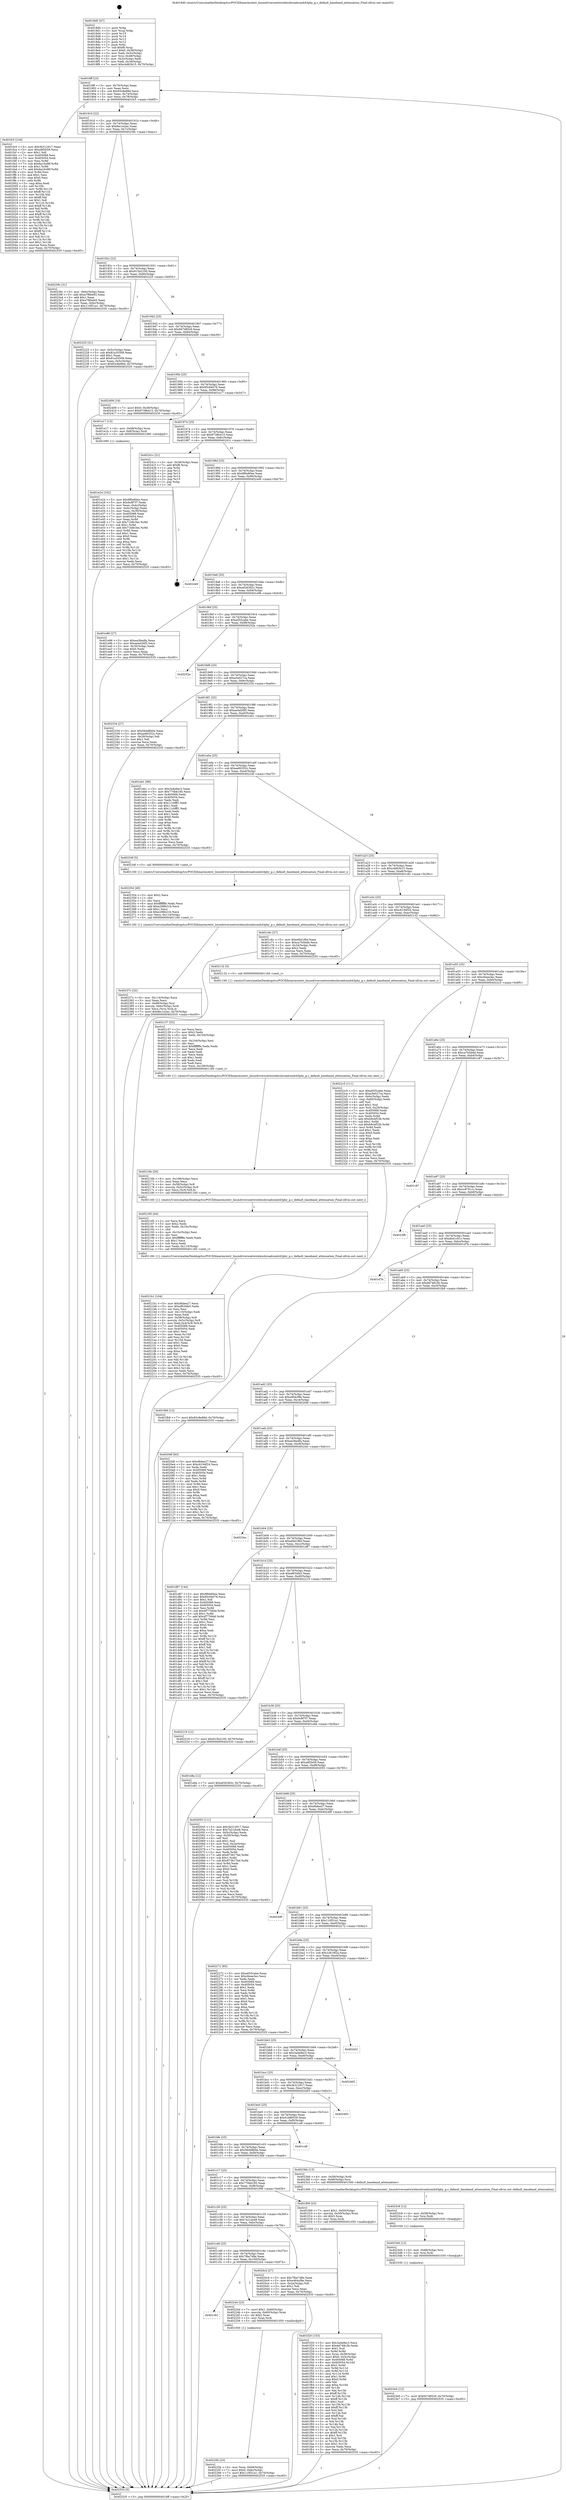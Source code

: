 digraph "0x4018d0" {
  label = "0x4018d0 (/mnt/c/Users/mathe/Desktop/tcc/POCII/binaries/extr_linuxdriversnetwirelessbroadcomb43phy_g.c_default_baseband_attenuation_Final-ollvm.out::main(0))"
  labelloc = "t"
  node[shape=record]

  Entry [label="",width=0.3,height=0.3,shape=circle,fillcolor=black,style=filled]
  "0x4018ff" [label="{
     0x4018ff [23]\l
     | [instrs]\l
     &nbsp;&nbsp;0x4018ff \<+3\>: mov -0x70(%rbp),%eax\l
     &nbsp;&nbsp;0x401902 \<+2\>: mov %eax,%ecx\l
     &nbsp;&nbsp;0x401904 \<+6\>: sub $0x83c8e88d,%ecx\l
     &nbsp;&nbsp;0x40190a \<+3\>: mov %eax,-0x74(%rbp)\l
     &nbsp;&nbsp;0x40190d \<+3\>: mov %ecx,-0x78(%rbp)\l
     &nbsp;&nbsp;0x401910 \<+6\>: je 0000000000401fc5 \<main+0x6f5\>\l
  }"]
  "0x401fc5" [label="{
     0x401fc5 [144]\l
     | [instrs]\l
     &nbsp;&nbsp;0x401fc5 \<+5\>: mov $0x3b312917,%eax\l
     &nbsp;&nbsp;0x401fca \<+5\>: mov $0xa9f2b59,%ecx\l
     &nbsp;&nbsp;0x401fcf \<+2\>: mov $0x1,%dl\l
     &nbsp;&nbsp;0x401fd1 \<+7\>: mov 0x405068,%esi\l
     &nbsp;&nbsp;0x401fd8 \<+7\>: mov 0x405054,%edi\l
     &nbsp;&nbsp;0x401fdf \<+3\>: mov %esi,%r8d\l
     &nbsp;&nbsp;0x401fe2 \<+7\>: sub $0x6a1fcd9f,%r8d\l
     &nbsp;&nbsp;0x401fe9 \<+4\>: sub $0x1,%r8d\l
     &nbsp;&nbsp;0x401fed \<+7\>: add $0x6a1fcd9f,%r8d\l
     &nbsp;&nbsp;0x401ff4 \<+4\>: imul %r8d,%esi\l
     &nbsp;&nbsp;0x401ff8 \<+3\>: and $0x1,%esi\l
     &nbsp;&nbsp;0x401ffb \<+3\>: cmp $0x0,%esi\l
     &nbsp;&nbsp;0x401ffe \<+4\>: sete %r9b\l
     &nbsp;&nbsp;0x402002 \<+3\>: cmp $0xa,%edi\l
     &nbsp;&nbsp;0x402005 \<+4\>: setl %r10b\l
     &nbsp;&nbsp;0x402009 \<+3\>: mov %r9b,%r11b\l
     &nbsp;&nbsp;0x40200c \<+4\>: xor $0xff,%r11b\l
     &nbsp;&nbsp;0x402010 \<+3\>: mov %r10b,%bl\l
     &nbsp;&nbsp;0x402013 \<+3\>: xor $0xff,%bl\l
     &nbsp;&nbsp;0x402016 \<+3\>: xor $0x1,%dl\l
     &nbsp;&nbsp;0x402019 \<+3\>: mov %r11b,%r14b\l
     &nbsp;&nbsp;0x40201c \<+4\>: and $0xff,%r14b\l
     &nbsp;&nbsp;0x402020 \<+3\>: and %dl,%r9b\l
     &nbsp;&nbsp;0x402023 \<+3\>: mov %bl,%r15b\l
     &nbsp;&nbsp;0x402026 \<+4\>: and $0xff,%r15b\l
     &nbsp;&nbsp;0x40202a \<+3\>: and %dl,%r10b\l
     &nbsp;&nbsp;0x40202d \<+3\>: or %r9b,%r14b\l
     &nbsp;&nbsp;0x402030 \<+3\>: or %r10b,%r15b\l
     &nbsp;&nbsp;0x402033 \<+3\>: xor %r15b,%r14b\l
     &nbsp;&nbsp;0x402036 \<+3\>: or %bl,%r11b\l
     &nbsp;&nbsp;0x402039 \<+4\>: xor $0xff,%r11b\l
     &nbsp;&nbsp;0x40203d \<+3\>: or $0x1,%dl\l
     &nbsp;&nbsp;0x402040 \<+3\>: and %dl,%r11b\l
     &nbsp;&nbsp;0x402043 \<+3\>: or %r11b,%r14b\l
     &nbsp;&nbsp;0x402046 \<+4\>: test $0x1,%r14b\l
     &nbsp;&nbsp;0x40204a \<+3\>: cmovne %ecx,%eax\l
     &nbsp;&nbsp;0x40204d \<+3\>: mov %eax,-0x70(%rbp)\l
     &nbsp;&nbsp;0x402050 \<+5\>: jmp 0000000000402535 \<main+0xc65\>\l
  }"]
  "0x401916" [label="{
     0x401916 [22]\l
     | [instrs]\l
     &nbsp;&nbsp;0x401916 \<+5\>: jmp 000000000040191b \<main+0x4b\>\l
     &nbsp;&nbsp;0x40191b \<+3\>: mov -0x74(%rbp),%eax\l
     &nbsp;&nbsp;0x40191e \<+5\>: sub $0x8ec1e2ac,%eax\l
     &nbsp;&nbsp;0x401923 \<+3\>: mov %eax,-0x7c(%rbp)\l
     &nbsp;&nbsp;0x401926 \<+6\>: je 000000000040239c \<main+0xacc\>\l
  }"]
  Exit [label="",width=0.3,height=0.3,shape=circle,fillcolor=black,style=filled,peripheries=2]
  "0x40239c" [label="{
     0x40239c [31]\l
     | [instrs]\l
     &nbsp;&nbsp;0x40239c \<+3\>: mov -0x6c(%rbp),%eax\l
     &nbsp;&nbsp;0x40239f \<+5\>: add $0xa7f6bd45,%eax\l
     &nbsp;&nbsp;0x4023a4 \<+3\>: add $0x1,%eax\l
     &nbsp;&nbsp;0x4023a7 \<+5\>: sub $0xa7f6bd45,%eax\l
     &nbsp;&nbsp;0x4023ac \<+3\>: mov %eax,-0x6c(%rbp)\l
     &nbsp;&nbsp;0x4023af \<+7\>: movl $0x110f31a1,-0x70(%rbp)\l
     &nbsp;&nbsp;0x4023b6 \<+5\>: jmp 0000000000402535 \<main+0xc65\>\l
  }"]
  "0x40192c" [label="{
     0x40192c [22]\l
     | [instrs]\l
     &nbsp;&nbsp;0x40192c \<+5\>: jmp 0000000000401931 \<main+0x61\>\l
     &nbsp;&nbsp;0x401931 \<+3\>: mov -0x74(%rbp),%eax\l
     &nbsp;&nbsp;0x401934 \<+5\>: sub $0x915b2100,%eax\l
     &nbsp;&nbsp;0x401939 \<+3\>: mov %eax,-0x80(%rbp)\l
     &nbsp;&nbsp;0x40193c \<+6\>: je 0000000000402225 \<main+0x955\>\l
  }"]
  "0x4023e0" [label="{
     0x4023e0 [12]\l
     | [instrs]\l
     &nbsp;&nbsp;0x4023e0 \<+7\>: movl $0x947d85c9,-0x70(%rbp)\l
     &nbsp;&nbsp;0x4023e7 \<+5\>: jmp 0000000000402535 \<main+0xc65\>\l
  }"]
  "0x402225" [label="{
     0x402225 [31]\l
     | [instrs]\l
     &nbsp;&nbsp;0x402225 \<+3\>: mov -0x5c(%rbp),%eax\l
     &nbsp;&nbsp;0x402228 \<+5\>: sub $0x81a35509,%eax\l
     &nbsp;&nbsp;0x40222d \<+3\>: add $0x1,%eax\l
     &nbsp;&nbsp;0x402230 \<+5\>: add $0x81a35509,%eax\l
     &nbsp;&nbsp;0x402235 \<+3\>: mov %eax,-0x5c(%rbp)\l
     &nbsp;&nbsp;0x402238 \<+7\>: movl $0x83c8e88d,-0x70(%rbp)\l
     &nbsp;&nbsp;0x40223f \<+5\>: jmp 0000000000402535 \<main+0xc65\>\l
  }"]
  "0x401942" [label="{
     0x401942 [25]\l
     | [instrs]\l
     &nbsp;&nbsp;0x401942 \<+5\>: jmp 0000000000401947 \<main+0x77\>\l
     &nbsp;&nbsp;0x401947 \<+3\>: mov -0x74(%rbp),%eax\l
     &nbsp;&nbsp;0x40194a \<+5\>: sub $0x947d85c9,%eax\l
     &nbsp;&nbsp;0x40194f \<+6\>: mov %eax,-0x84(%rbp)\l
     &nbsp;&nbsp;0x401955 \<+6\>: je 0000000000402409 \<main+0xb39\>\l
  }"]
  "0x4023d4" [label="{
     0x4023d4 [12]\l
     | [instrs]\l
     &nbsp;&nbsp;0x4023d4 \<+4\>: mov -0x68(%rbp),%rsi\l
     &nbsp;&nbsp;0x4023d8 \<+3\>: mov %rsi,%rdi\l
     &nbsp;&nbsp;0x4023db \<+5\>: call 0000000000401030 \<free@plt\>\l
     | [calls]\l
     &nbsp;&nbsp;0x401030 \{1\} (unknown)\l
  }"]
  "0x402409" [label="{
     0x402409 [19]\l
     | [instrs]\l
     &nbsp;&nbsp;0x402409 \<+7\>: movl $0x0,-0x38(%rbp)\l
     &nbsp;&nbsp;0x402410 \<+7\>: movl $0x9738b415,-0x70(%rbp)\l
     &nbsp;&nbsp;0x402417 \<+5\>: jmp 0000000000402535 \<main+0xc65\>\l
  }"]
  "0x40195b" [label="{
     0x40195b [25]\l
     | [instrs]\l
     &nbsp;&nbsp;0x40195b \<+5\>: jmp 0000000000401960 \<main+0x90\>\l
     &nbsp;&nbsp;0x401960 \<+3\>: mov -0x74(%rbp),%eax\l
     &nbsp;&nbsp;0x401963 \<+5\>: sub $0x95c94076,%eax\l
     &nbsp;&nbsp;0x401968 \<+6\>: mov %eax,-0x88(%rbp)\l
     &nbsp;&nbsp;0x40196e \<+6\>: je 0000000000401e17 \<main+0x547\>\l
  }"]
  "0x4023c8" [label="{
     0x4023c8 [12]\l
     | [instrs]\l
     &nbsp;&nbsp;0x4023c8 \<+4\>: mov -0x58(%rbp),%rsi\l
     &nbsp;&nbsp;0x4023cc \<+3\>: mov %rsi,%rdi\l
     &nbsp;&nbsp;0x4023cf \<+5\>: call 0000000000401030 \<free@plt\>\l
     | [calls]\l
     &nbsp;&nbsp;0x401030 \{1\} (unknown)\l
  }"]
  "0x401e17" [label="{
     0x401e17 [13]\l
     | [instrs]\l
     &nbsp;&nbsp;0x401e17 \<+4\>: mov -0x48(%rbp),%rax\l
     &nbsp;&nbsp;0x401e1b \<+4\>: mov 0x8(%rax),%rdi\l
     &nbsp;&nbsp;0x401e1f \<+5\>: call 0000000000401060 \<atoi@plt\>\l
     | [calls]\l
     &nbsp;&nbsp;0x401060 \{1\} (unknown)\l
  }"]
  "0x401974" [label="{
     0x401974 [25]\l
     | [instrs]\l
     &nbsp;&nbsp;0x401974 \<+5\>: jmp 0000000000401979 \<main+0xa9\>\l
     &nbsp;&nbsp;0x401979 \<+3\>: mov -0x74(%rbp),%eax\l
     &nbsp;&nbsp;0x40197c \<+5\>: sub $0x9738b415,%eax\l
     &nbsp;&nbsp;0x401981 \<+6\>: mov %eax,-0x8c(%rbp)\l
     &nbsp;&nbsp;0x401987 \<+6\>: je 000000000040241c \<main+0xb4c\>\l
  }"]
  "0x40237c" [label="{
     0x40237c [32]\l
     | [instrs]\l
     &nbsp;&nbsp;0x40237c \<+6\>: mov -0x114(%rbp),%ecx\l
     &nbsp;&nbsp;0x402382 \<+3\>: imul %eax,%ecx\l
     &nbsp;&nbsp;0x402385 \<+4\>: mov -0x68(%rbp),%rsi\l
     &nbsp;&nbsp;0x402389 \<+4\>: movslq -0x6c(%rbp),%rdi\l
     &nbsp;&nbsp;0x40238d \<+3\>: mov %ecx,(%rsi,%rdi,4)\l
     &nbsp;&nbsp;0x402390 \<+7\>: movl $0x8ec1e2ac,-0x70(%rbp)\l
     &nbsp;&nbsp;0x402397 \<+5\>: jmp 0000000000402535 \<main+0xc65\>\l
  }"]
  "0x40241c" [label="{
     0x40241c [21]\l
     | [instrs]\l
     &nbsp;&nbsp;0x40241c \<+3\>: mov -0x38(%rbp),%eax\l
     &nbsp;&nbsp;0x40241f \<+7\>: add $0xf8,%rsp\l
     &nbsp;&nbsp;0x402426 \<+1\>: pop %rbx\l
     &nbsp;&nbsp;0x402427 \<+2\>: pop %r12\l
     &nbsp;&nbsp;0x402429 \<+2\>: pop %r13\l
     &nbsp;&nbsp;0x40242b \<+2\>: pop %r14\l
     &nbsp;&nbsp;0x40242d \<+2\>: pop %r15\l
     &nbsp;&nbsp;0x40242f \<+1\>: pop %rbp\l
     &nbsp;&nbsp;0x402430 \<+1\>: ret\l
  }"]
  "0x40198d" [label="{
     0x40198d [25]\l
     | [instrs]\l
     &nbsp;&nbsp;0x40198d \<+5\>: jmp 0000000000401992 \<main+0xc2\>\l
     &nbsp;&nbsp;0x401992 \<+3\>: mov -0x74(%rbp),%eax\l
     &nbsp;&nbsp;0x401995 \<+5\>: sub $0x9f0e80ee,%eax\l
     &nbsp;&nbsp;0x40199a \<+6\>: mov %eax,-0x90(%rbp)\l
     &nbsp;&nbsp;0x4019a0 \<+6\>: je 0000000000402449 \<main+0xb79\>\l
  }"]
  "0x402354" [label="{
     0x402354 [40]\l
     | [instrs]\l
     &nbsp;&nbsp;0x402354 \<+5\>: mov $0x2,%ecx\l
     &nbsp;&nbsp;0x402359 \<+1\>: cltd\l
     &nbsp;&nbsp;0x40235a \<+2\>: idiv %ecx\l
     &nbsp;&nbsp;0x40235c \<+6\>: imul $0xfffffffe,%edx,%ecx\l
     &nbsp;&nbsp;0x402362 \<+6\>: add $0xe288b21b,%ecx\l
     &nbsp;&nbsp;0x402368 \<+3\>: add $0x1,%ecx\l
     &nbsp;&nbsp;0x40236b \<+6\>: sub $0xe288b21b,%ecx\l
     &nbsp;&nbsp;0x402371 \<+6\>: mov %ecx,-0x114(%rbp)\l
     &nbsp;&nbsp;0x402377 \<+5\>: call 0000000000401160 \<next_i\>\l
     | [calls]\l
     &nbsp;&nbsp;0x401160 \{1\} (/mnt/c/Users/mathe/Desktop/tcc/POCII/binaries/extr_linuxdriversnetwirelessbroadcomb43phy_g.c_default_baseband_attenuation_Final-ollvm.out::next_i)\l
  }"]
  "0x402449" [label="{
     0x402449\l
  }", style=dashed]
  "0x4019a6" [label="{
     0x4019a6 [25]\l
     | [instrs]\l
     &nbsp;&nbsp;0x4019a6 \<+5\>: jmp 00000000004019ab \<main+0xdb\>\l
     &nbsp;&nbsp;0x4019ab \<+3\>: mov -0x74(%rbp),%eax\l
     &nbsp;&nbsp;0x4019ae \<+5\>: sub $0xa026362c,%eax\l
     &nbsp;&nbsp;0x4019b3 \<+6\>: mov %eax,-0x94(%rbp)\l
     &nbsp;&nbsp;0x4019b9 \<+6\>: je 0000000000401e96 \<main+0x5c6\>\l
  }"]
  "0x40225b" [label="{
     0x40225b [23]\l
     | [instrs]\l
     &nbsp;&nbsp;0x40225b \<+4\>: mov %rax,-0x68(%rbp)\l
     &nbsp;&nbsp;0x40225f \<+7\>: movl $0x0,-0x6c(%rbp)\l
     &nbsp;&nbsp;0x402266 \<+7\>: movl $0x110f31a1,-0x70(%rbp)\l
     &nbsp;&nbsp;0x40226d \<+5\>: jmp 0000000000402535 \<main+0xc65\>\l
  }"]
  "0x401e96" [label="{
     0x401e96 [27]\l
     | [instrs]\l
     &nbsp;&nbsp;0x401e96 \<+5\>: mov $0xea36edfa,%eax\l
     &nbsp;&nbsp;0x401e9b \<+5\>: mov $0xae4d26f5,%ecx\l
     &nbsp;&nbsp;0x401ea0 \<+3\>: mov -0x30(%rbp),%edx\l
     &nbsp;&nbsp;0x401ea3 \<+3\>: cmp $0x0,%edx\l
     &nbsp;&nbsp;0x401ea6 \<+3\>: cmove %ecx,%eax\l
     &nbsp;&nbsp;0x401ea9 \<+3\>: mov %eax,-0x70(%rbp)\l
     &nbsp;&nbsp;0x401eac \<+5\>: jmp 0000000000402535 \<main+0xc65\>\l
  }"]
  "0x4019bf" [label="{
     0x4019bf [25]\l
     | [instrs]\l
     &nbsp;&nbsp;0x4019bf \<+5\>: jmp 00000000004019c4 \<main+0xf4\>\l
     &nbsp;&nbsp;0x4019c4 \<+3\>: mov -0x74(%rbp),%eax\l
     &nbsp;&nbsp;0x4019c7 \<+5\>: sub $0xa055cabe,%eax\l
     &nbsp;&nbsp;0x4019cc \<+6\>: mov %eax,-0x98(%rbp)\l
     &nbsp;&nbsp;0x4019d2 \<+6\>: je 000000000040252e \<main+0xc5e\>\l
  }"]
  "0x401c62" [label="{
     0x401c62\l
  }", style=dashed]
  "0x40252e" [label="{
     0x40252e\l
  }", style=dashed]
  "0x4019d8" [label="{
     0x4019d8 [25]\l
     | [instrs]\l
     &nbsp;&nbsp;0x4019d8 \<+5\>: jmp 00000000004019dd \<main+0x10d\>\l
     &nbsp;&nbsp;0x4019dd \<+3\>: mov -0x74(%rbp),%eax\l
     &nbsp;&nbsp;0x4019e0 \<+5\>: sub $0xa5e027ca,%eax\l
     &nbsp;&nbsp;0x4019e5 \<+6\>: mov %eax,-0x9c(%rbp)\l
     &nbsp;&nbsp;0x4019eb \<+6\>: je 0000000000402334 \<main+0xa64\>\l
  }"]
  "0x402244" [label="{
     0x402244 [23]\l
     | [instrs]\l
     &nbsp;&nbsp;0x402244 \<+7\>: movl $0x1,-0x60(%rbp)\l
     &nbsp;&nbsp;0x40224b \<+4\>: movslq -0x60(%rbp),%rax\l
     &nbsp;&nbsp;0x40224f \<+4\>: shl $0x2,%rax\l
     &nbsp;&nbsp;0x402253 \<+3\>: mov %rax,%rdi\l
     &nbsp;&nbsp;0x402256 \<+5\>: call 0000000000401050 \<malloc@plt\>\l
     | [calls]\l
     &nbsp;&nbsp;0x401050 \{1\} (unknown)\l
  }"]
  "0x402334" [label="{
     0x402334 [27]\l
     | [instrs]\l
     &nbsp;&nbsp;0x402334 \<+5\>: mov $0x56dd8b0e,%eax\l
     &nbsp;&nbsp;0x402339 \<+5\>: mov $0xae80352c,%ecx\l
     &nbsp;&nbsp;0x40233e \<+3\>: mov -0x29(%rbp),%dl\l
     &nbsp;&nbsp;0x402341 \<+3\>: test $0x1,%dl\l
     &nbsp;&nbsp;0x402344 \<+3\>: cmovne %ecx,%eax\l
     &nbsp;&nbsp;0x402347 \<+3\>: mov %eax,-0x70(%rbp)\l
     &nbsp;&nbsp;0x40234a \<+5\>: jmp 0000000000402535 \<main+0xc65\>\l
  }"]
  "0x4019f1" [label="{
     0x4019f1 [25]\l
     | [instrs]\l
     &nbsp;&nbsp;0x4019f1 \<+5\>: jmp 00000000004019f6 \<main+0x126\>\l
     &nbsp;&nbsp;0x4019f6 \<+3\>: mov -0x74(%rbp),%eax\l
     &nbsp;&nbsp;0x4019f9 \<+5\>: sub $0xae4d26f5,%eax\l
     &nbsp;&nbsp;0x4019fe \<+6\>: mov %eax,-0xa0(%rbp)\l
     &nbsp;&nbsp;0x401a04 \<+6\>: je 0000000000401eb1 \<main+0x5e1\>\l
  }"]
  "0x4021b1" [label="{
     0x4021b1 [104]\l
     | [instrs]\l
     &nbsp;&nbsp;0x4021b1 \<+5\>: mov $0xd6dee27,%ecx\l
     &nbsp;&nbsp;0x4021b6 \<+5\>: mov $0xef634fe5,%edx\l
     &nbsp;&nbsp;0x4021bb \<+2\>: xor %esi,%esi\l
     &nbsp;&nbsp;0x4021bd \<+6\>: mov -0x110(%rbp),%edi\l
     &nbsp;&nbsp;0x4021c3 \<+3\>: imul %eax,%edi\l
     &nbsp;&nbsp;0x4021c6 \<+4\>: mov -0x58(%rbp),%r8\l
     &nbsp;&nbsp;0x4021ca \<+4\>: movslq -0x5c(%rbp),%r9\l
     &nbsp;&nbsp;0x4021ce \<+5\>: mov %edi,0x4(%r8,%r9,8)\l
     &nbsp;&nbsp;0x4021d3 \<+7\>: mov 0x405068,%eax\l
     &nbsp;&nbsp;0x4021da \<+7\>: mov 0x405054,%edi\l
     &nbsp;&nbsp;0x4021e1 \<+3\>: sub $0x1,%esi\l
     &nbsp;&nbsp;0x4021e4 \<+3\>: mov %eax,%r10d\l
     &nbsp;&nbsp;0x4021e7 \<+3\>: add %esi,%r10d\l
     &nbsp;&nbsp;0x4021ea \<+4\>: imul %r10d,%eax\l
     &nbsp;&nbsp;0x4021ee \<+3\>: and $0x1,%eax\l
     &nbsp;&nbsp;0x4021f1 \<+3\>: cmp $0x0,%eax\l
     &nbsp;&nbsp;0x4021f4 \<+4\>: sete %r11b\l
     &nbsp;&nbsp;0x4021f8 \<+3\>: cmp $0xa,%edi\l
     &nbsp;&nbsp;0x4021fb \<+3\>: setl %bl\l
     &nbsp;&nbsp;0x4021fe \<+3\>: mov %r11b,%r14b\l
     &nbsp;&nbsp;0x402201 \<+3\>: and %bl,%r14b\l
     &nbsp;&nbsp;0x402204 \<+3\>: xor %bl,%r11b\l
     &nbsp;&nbsp;0x402207 \<+3\>: or %r11b,%r14b\l
     &nbsp;&nbsp;0x40220a \<+4\>: test $0x1,%r14b\l
     &nbsp;&nbsp;0x40220e \<+3\>: cmovne %edx,%ecx\l
     &nbsp;&nbsp;0x402211 \<+3\>: mov %ecx,-0x70(%rbp)\l
     &nbsp;&nbsp;0x402214 \<+5\>: jmp 0000000000402535 \<main+0xc65\>\l
  }"]
  "0x401eb1" [label="{
     0x401eb1 [88]\l
     | [instrs]\l
     &nbsp;&nbsp;0x401eb1 \<+5\>: mov $0x3a4e9ec3,%eax\l
     &nbsp;&nbsp;0x401eb6 \<+5\>: mov $0x770bb185,%ecx\l
     &nbsp;&nbsp;0x401ebb \<+7\>: mov 0x405068,%edx\l
     &nbsp;&nbsp;0x401ec2 \<+7\>: mov 0x405054,%esi\l
     &nbsp;&nbsp;0x401ec9 \<+2\>: mov %edx,%edi\l
     &nbsp;&nbsp;0x401ecb \<+6\>: add $0x11c0fff1,%edi\l
     &nbsp;&nbsp;0x401ed1 \<+3\>: sub $0x1,%edi\l
     &nbsp;&nbsp;0x401ed4 \<+6\>: sub $0x11c0fff1,%edi\l
     &nbsp;&nbsp;0x401eda \<+3\>: imul %edi,%edx\l
     &nbsp;&nbsp;0x401edd \<+3\>: and $0x1,%edx\l
     &nbsp;&nbsp;0x401ee0 \<+3\>: cmp $0x0,%edx\l
     &nbsp;&nbsp;0x401ee3 \<+4\>: sete %r8b\l
     &nbsp;&nbsp;0x401ee7 \<+3\>: cmp $0xa,%esi\l
     &nbsp;&nbsp;0x401eea \<+4\>: setl %r9b\l
     &nbsp;&nbsp;0x401eee \<+3\>: mov %r8b,%r10b\l
     &nbsp;&nbsp;0x401ef1 \<+3\>: and %r9b,%r10b\l
     &nbsp;&nbsp;0x401ef4 \<+3\>: xor %r9b,%r8b\l
     &nbsp;&nbsp;0x401ef7 \<+3\>: or %r8b,%r10b\l
     &nbsp;&nbsp;0x401efa \<+4\>: test $0x1,%r10b\l
     &nbsp;&nbsp;0x401efe \<+3\>: cmovne %ecx,%eax\l
     &nbsp;&nbsp;0x401f01 \<+3\>: mov %eax,-0x70(%rbp)\l
     &nbsp;&nbsp;0x401f04 \<+5\>: jmp 0000000000402535 \<main+0xc65\>\l
  }"]
  "0x401a0a" [label="{
     0x401a0a [25]\l
     | [instrs]\l
     &nbsp;&nbsp;0x401a0a \<+5\>: jmp 0000000000401a0f \<main+0x13f\>\l
     &nbsp;&nbsp;0x401a0f \<+3\>: mov -0x74(%rbp),%eax\l
     &nbsp;&nbsp;0x401a12 \<+5\>: sub $0xae80352c,%eax\l
     &nbsp;&nbsp;0x401a17 \<+6\>: mov %eax,-0xa4(%rbp)\l
     &nbsp;&nbsp;0x401a1d \<+6\>: je 000000000040234f \<main+0xa7f\>\l
  }"]
  "0x402185" [label="{
     0x402185 [44]\l
     | [instrs]\l
     &nbsp;&nbsp;0x402185 \<+2\>: xor %ecx,%ecx\l
     &nbsp;&nbsp;0x402187 \<+5\>: mov $0x2,%edx\l
     &nbsp;&nbsp;0x40218c \<+6\>: mov %edx,-0x10c(%rbp)\l
     &nbsp;&nbsp;0x402192 \<+1\>: cltd\l
     &nbsp;&nbsp;0x402193 \<+6\>: mov -0x10c(%rbp),%esi\l
     &nbsp;&nbsp;0x402199 \<+2\>: idiv %esi\l
     &nbsp;&nbsp;0x40219b \<+6\>: imul $0xfffffffe,%edx,%edx\l
     &nbsp;&nbsp;0x4021a1 \<+3\>: sub $0x1,%ecx\l
     &nbsp;&nbsp;0x4021a4 \<+2\>: sub %ecx,%edx\l
     &nbsp;&nbsp;0x4021a6 \<+6\>: mov %edx,-0x110(%rbp)\l
     &nbsp;&nbsp;0x4021ac \<+5\>: call 0000000000401160 \<next_i\>\l
     | [calls]\l
     &nbsp;&nbsp;0x401160 \{1\} (/mnt/c/Users/mathe/Desktop/tcc/POCII/binaries/extr_linuxdriversnetwirelessbroadcomb43phy_g.c_default_baseband_attenuation_Final-ollvm.out::next_i)\l
  }"]
  "0x40234f" [label="{
     0x40234f [5]\l
     | [instrs]\l
     &nbsp;&nbsp;0x40234f \<+5\>: call 0000000000401160 \<next_i\>\l
     | [calls]\l
     &nbsp;&nbsp;0x401160 \{1\} (/mnt/c/Users/mathe/Desktop/tcc/POCII/binaries/extr_linuxdriversnetwirelessbroadcomb43phy_g.c_default_baseband_attenuation_Final-ollvm.out::next_i)\l
  }"]
  "0x401a23" [label="{
     0x401a23 [25]\l
     | [instrs]\l
     &nbsp;&nbsp;0x401a23 \<+5\>: jmp 0000000000401a28 \<main+0x158\>\l
     &nbsp;&nbsp;0x401a28 \<+3\>: mov -0x74(%rbp),%eax\l
     &nbsp;&nbsp;0x401a2b \<+5\>: sub $0xc4d63b15,%eax\l
     &nbsp;&nbsp;0x401a30 \<+6\>: mov %eax,-0xa8(%rbp)\l
     &nbsp;&nbsp;0x401a36 \<+6\>: je 0000000000401c6c \<main+0x39c\>\l
  }"]
  "0x40216b" [label="{
     0x40216b [26]\l
     | [instrs]\l
     &nbsp;&nbsp;0x40216b \<+6\>: mov -0x108(%rbp),%ecx\l
     &nbsp;&nbsp;0x402171 \<+3\>: imul %eax,%ecx\l
     &nbsp;&nbsp;0x402174 \<+4\>: mov -0x58(%rbp),%r8\l
     &nbsp;&nbsp;0x402178 \<+4\>: movslq -0x5c(%rbp),%r9\l
     &nbsp;&nbsp;0x40217c \<+4\>: mov %ecx,(%r8,%r9,8)\l
     &nbsp;&nbsp;0x402180 \<+5\>: call 0000000000401160 \<next_i\>\l
     | [calls]\l
     &nbsp;&nbsp;0x401160 \{1\} (/mnt/c/Users/mathe/Desktop/tcc/POCII/binaries/extr_linuxdriversnetwirelessbroadcomb43phy_g.c_default_baseband_attenuation_Final-ollvm.out::next_i)\l
  }"]
  "0x401c6c" [label="{
     0x401c6c [27]\l
     | [instrs]\l
     &nbsp;&nbsp;0x401c6c \<+5\>: mov $0xef4d1f6d,%eax\l
     &nbsp;&nbsp;0x401c71 \<+5\>: mov $0xca7b5bdd,%ecx\l
     &nbsp;&nbsp;0x401c76 \<+3\>: mov -0x34(%rbp),%edx\l
     &nbsp;&nbsp;0x401c79 \<+3\>: cmp $0x2,%edx\l
     &nbsp;&nbsp;0x401c7c \<+3\>: cmovne %ecx,%eax\l
     &nbsp;&nbsp;0x401c7f \<+3\>: mov %eax,-0x70(%rbp)\l
     &nbsp;&nbsp;0x401c82 \<+5\>: jmp 0000000000402535 \<main+0xc65\>\l
  }"]
  "0x401a3c" [label="{
     0x401a3c [25]\l
     | [instrs]\l
     &nbsp;&nbsp;0x401a3c \<+5\>: jmp 0000000000401a41 \<main+0x171\>\l
     &nbsp;&nbsp;0x401a41 \<+3\>: mov -0x74(%rbp),%eax\l
     &nbsp;&nbsp;0x401a44 \<+5\>: sub $0xc6194f24,%eax\l
     &nbsp;&nbsp;0x401a49 \<+6\>: mov %eax,-0xac(%rbp)\l
     &nbsp;&nbsp;0x401a4f \<+6\>: je 0000000000402132 \<main+0x862\>\l
  }"]
  "0x402535" [label="{
     0x402535 [5]\l
     | [instrs]\l
     &nbsp;&nbsp;0x402535 \<+5\>: jmp 00000000004018ff \<main+0x2f\>\l
  }"]
  "0x4018d0" [label="{
     0x4018d0 [47]\l
     | [instrs]\l
     &nbsp;&nbsp;0x4018d0 \<+1\>: push %rbp\l
     &nbsp;&nbsp;0x4018d1 \<+3\>: mov %rsp,%rbp\l
     &nbsp;&nbsp;0x4018d4 \<+2\>: push %r15\l
     &nbsp;&nbsp;0x4018d6 \<+2\>: push %r14\l
     &nbsp;&nbsp;0x4018d8 \<+2\>: push %r13\l
     &nbsp;&nbsp;0x4018da \<+2\>: push %r12\l
     &nbsp;&nbsp;0x4018dc \<+1\>: push %rbx\l
     &nbsp;&nbsp;0x4018dd \<+7\>: sub $0xf8,%rsp\l
     &nbsp;&nbsp;0x4018e4 \<+7\>: movl $0x0,-0x38(%rbp)\l
     &nbsp;&nbsp;0x4018eb \<+3\>: mov %edi,-0x3c(%rbp)\l
     &nbsp;&nbsp;0x4018ee \<+4\>: mov %rsi,-0x48(%rbp)\l
     &nbsp;&nbsp;0x4018f2 \<+3\>: mov -0x3c(%rbp),%edi\l
     &nbsp;&nbsp;0x4018f5 \<+3\>: mov %edi,-0x34(%rbp)\l
     &nbsp;&nbsp;0x4018f8 \<+7\>: movl $0xc4d63b15,-0x70(%rbp)\l
  }"]
  "0x402137" [label="{
     0x402137 [52]\l
     | [instrs]\l
     &nbsp;&nbsp;0x402137 \<+2\>: xor %ecx,%ecx\l
     &nbsp;&nbsp;0x402139 \<+5\>: mov $0x2,%edx\l
     &nbsp;&nbsp;0x40213e \<+6\>: mov %edx,-0x104(%rbp)\l
     &nbsp;&nbsp;0x402144 \<+1\>: cltd\l
     &nbsp;&nbsp;0x402145 \<+6\>: mov -0x104(%rbp),%esi\l
     &nbsp;&nbsp;0x40214b \<+2\>: idiv %esi\l
     &nbsp;&nbsp;0x40214d \<+6\>: imul $0xfffffffe,%edx,%edx\l
     &nbsp;&nbsp;0x402153 \<+2\>: mov %ecx,%edi\l
     &nbsp;&nbsp;0x402155 \<+2\>: sub %edx,%edi\l
     &nbsp;&nbsp;0x402157 \<+2\>: mov %ecx,%edx\l
     &nbsp;&nbsp;0x402159 \<+3\>: sub $0x1,%edx\l
     &nbsp;&nbsp;0x40215c \<+2\>: add %edx,%edi\l
     &nbsp;&nbsp;0x40215e \<+2\>: sub %edi,%ecx\l
     &nbsp;&nbsp;0x402160 \<+6\>: mov %ecx,-0x108(%rbp)\l
     &nbsp;&nbsp;0x402166 \<+5\>: call 0000000000401160 \<next_i\>\l
     | [calls]\l
     &nbsp;&nbsp;0x401160 \{1\} (/mnt/c/Users/mathe/Desktop/tcc/POCII/binaries/extr_linuxdriversnetwirelessbroadcomb43phy_g.c_default_baseband_attenuation_Final-ollvm.out::next_i)\l
  }"]
  "0x402132" [label="{
     0x402132 [5]\l
     | [instrs]\l
     &nbsp;&nbsp;0x402132 \<+5\>: call 0000000000401160 \<next_i\>\l
     | [calls]\l
     &nbsp;&nbsp;0x401160 \{1\} (/mnt/c/Users/mathe/Desktop/tcc/POCII/binaries/extr_linuxdriversnetwirelessbroadcomb43phy_g.c_default_baseband_attenuation_Final-ollvm.out::next_i)\l
  }"]
  "0x401a55" [label="{
     0x401a55 [25]\l
     | [instrs]\l
     &nbsp;&nbsp;0x401a55 \<+5\>: jmp 0000000000401a5a \<main+0x18a\>\l
     &nbsp;&nbsp;0x401a5a \<+3\>: mov -0x74(%rbp),%eax\l
     &nbsp;&nbsp;0x401a5d \<+5\>: sub $0xc6eee3ec,%eax\l
     &nbsp;&nbsp;0x401a62 \<+6\>: mov %eax,-0xb0(%rbp)\l
     &nbsp;&nbsp;0x401a68 \<+6\>: je 00000000004022c5 \<main+0x9f5\>\l
  }"]
  "0x401c49" [label="{
     0x401c49 [25]\l
     | [instrs]\l
     &nbsp;&nbsp;0x401c49 \<+5\>: jmp 0000000000401c4e \<main+0x37e\>\l
     &nbsp;&nbsp;0x401c4e \<+3\>: mov -0x74(%rbp),%eax\l
     &nbsp;&nbsp;0x401c51 \<+5\>: sub $0x7fba748e,%eax\l
     &nbsp;&nbsp;0x401c56 \<+6\>: mov %eax,-0x100(%rbp)\l
     &nbsp;&nbsp;0x401c5c \<+6\>: je 0000000000402244 \<main+0x974\>\l
  }"]
  "0x4022c5" [label="{
     0x4022c5 [111]\l
     | [instrs]\l
     &nbsp;&nbsp;0x4022c5 \<+5\>: mov $0xa055cabe,%eax\l
     &nbsp;&nbsp;0x4022ca \<+5\>: mov $0xa5e027ca,%ecx\l
     &nbsp;&nbsp;0x4022cf \<+3\>: mov -0x6c(%rbp),%edx\l
     &nbsp;&nbsp;0x4022d2 \<+3\>: cmp -0x60(%rbp),%edx\l
     &nbsp;&nbsp;0x4022d5 \<+4\>: setl %sil\l
     &nbsp;&nbsp;0x4022d9 \<+4\>: and $0x1,%sil\l
     &nbsp;&nbsp;0x4022dd \<+4\>: mov %sil,-0x29(%rbp)\l
     &nbsp;&nbsp;0x4022e1 \<+7\>: mov 0x405068,%edx\l
     &nbsp;&nbsp;0x4022e8 \<+7\>: mov 0x405054,%edi\l
     &nbsp;&nbsp;0x4022ef \<+3\>: mov %edx,%r8d\l
     &nbsp;&nbsp;0x4022f2 \<+7\>: add $0xb9cbf53b,%r8d\l
     &nbsp;&nbsp;0x4022f9 \<+4\>: sub $0x1,%r8d\l
     &nbsp;&nbsp;0x4022fd \<+7\>: sub $0xb9cbf53b,%r8d\l
     &nbsp;&nbsp;0x402304 \<+4\>: imul %r8d,%edx\l
     &nbsp;&nbsp;0x402308 \<+3\>: and $0x1,%edx\l
     &nbsp;&nbsp;0x40230b \<+3\>: cmp $0x0,%edx\l
     &nbsp;&nbsp;0x40230e \<+4\>: sete %sil\l
     &nbsp;&nbsp;0x402312 \<+3\>: cmp $0xa,%edi\l
     &nbsp;&nbsp;0x402315 \<+4\>: setl %r9b\l
     &nbsp;&nbsp;0x402319 \<+3\>: mov %sil,%r10b\l
     &nbsp;&nbsp;0x40231c \<+3\>: and %r9b,%r10b\l
     &nbsp;&nbsp;0x40231f \<+3\>: xor %r9b,%sil\l
     &nbsp;&nbsp;0x402322 \<+3\>: or %sil,%r10b\l
     &nbsp;&nbsp;0x402325 \<+4\>: test $0x1,%r10b\l
     &nbsp;&nbsp;0x402329 \<+3\>: cmovne %ecx,%eax\l
     &nbsp;&nbsp;0x40232c \<+3\>: mov %eax,-0x70(%rbp)\l
     &nbsp;&nbsp;0x40232f \<+5\>: jmp 0000000000402535 \<main+0xc65\>\l
  }"]
  "0x401a6e" [label="{
     0x401a6e [25]\l
     | [instrs]\l
     &nbsp;&nbsp;0x401a6e \<+5\>: jmp 0000000000401a73 \<main+0x1a3\>\l
     &nbsp;&nbsp;0x401a73 \<+3\>: mov -0x74(%rbp),%eax\l
     &nbsp;&nbsp;0x401a76 \<+5\>: sub $0xca7b5bdd,%eax\l
     &nbsp;&nbsp;0x401a7b \<+6\>: mov %eax,-0xb4(%rbp)\l
     &nbsp;&nbsp;0x401a81 \<+6\>: je 0000000000401c87 \<main+0x3b7\>\l
  }"]
  "0x4020c4" [label="{
     0x4020c4 [27]\l
     | [instrs]\l
     &nbsp;&nbsp;0x4020c4 \<+5\>: mov $0x7fba748e,%eax\l
     &nbsp;&nbsp;0x4020c9 \<+5\>: mov $0xe464cf9e,%ecx\l
     &nbsp;&nbsp;0x4020ce \<+3\>: mov -0x2a(%rbp),%dl\l
     &nbsp;&nbsp;0x4020d1 \<+3\>: test $0x1,%dl\l
     &nbsp;&nbsp;0x4020d4 \<+3\>: cmovne %ecx,%eax\l
     &nbsp;&nbsp;0x4020d7 \<+3\>: mov %eax,-0x70(%rbp)\l
     &nbsp;&nbsp;0x4020da \<+5\>: jmp 0000000000402535 \<main+0xc65\>\l
  }"]
  "0x401c87" [label="{
     0x401c87\l
  }", style=dashed]
  "0x401a87" [label="{
     0x401a87 [25]\l
     | [instrs]\l
     &nbsp;&nbsp;0x401a87 \<+5\>: jmp 0000000000401a8c \<main+0x1bc\>\l
     &nbsp;&nbsp;0x401a8c \<+3\>: mov -0x74(%rbp),%eax\l
     &nbsp;&nbsp;0x401a8f \<+5\>: sub $0xcc8761cc,%eax\l
     &nbsp;&nbsp;0x401a94 \<+6\>: mov %eax,-0xb8(%rbp)\l
     &nbsp;&nbsp;0x401a9a \<+6\>: je 00000000004023f8 \<main+0xb28\>\l
  }"]
  "0x401f20" [label="{
     0x401f20 [153]\l
     | [instrs]\l
     &nbsp;&nbsp;0x401f20 \<+5\>: mov $0x3a4e9ec3,%ecx\l
     &nbsp;&nbsp;0x401f25 \<+5\>: mov $0xdd748c3b,%edx\l
     &nbsp;&nbsp;0x401f2a \<+3\>: mov $0x1,%sil\l
     &nbsp;&nbsp;0x401f2d \<+3\>: xor %r8d,%r8d\l
     &nbsp;&nbsp;0x401f30 \<+4\>: mov %rax,-0x58(%rbp)\l
     &nbsp;&nbsp;0x401f34 \<+7\>: movl $0x0,-0x5c(%rbp)\l
     &nbsp;&nbsp;0x401f3b \<+8\>: mov 0x405068,%r9d\l
     &nbsp;&nbsp;0x401f43 \<+8\>: mov 0x405054,%r10d\l
     &nbsp;&nbsp;0x401f4b \<+4\>: sub $0x1,%r8d\l
     &nbsp;&nbsp;0x401f4f \<+3\>: mov %r9d,%r11d\l
     &nbsp;&nbsp;0x401f52 \<+3\>: add %r8d,%r11d\l
     &nbsp;&nbsp;0x401f55 \<+4\>: imul %r11d,%r9d\l
     &nbsp;&nbsp;0x401f59 \<+4\>: and $0x1,%r9d\l
     &nbsp;&nbsp;0x401f5d \<+4\>: cmp $0x0,%r9d\l
     &nbsp;&nbsp;0x401f61 \<+3\>: sete %bl\l
     &nbsp;&nbsp;0x401f64 \<+4\>: cmp $0xa,%r10d\l
     &nbsp;&nbsp;0x401f68 \<+4\>: setl %r14b\l
     &nbsp;&nbsp;0x401f6c \<+3\>: mov %bl,%r15b\l
     &nbsp;&nbsp;0x401f6f \<+4\>: xor $0xff,%r15b\l
     &nbsp;&nbsp;0x401f73 \<+3\>: mov %r14b,%r12b\l
     &nbsp;&nbsp;0x401f76 \<+4\>: xor $0xff,%r12b\l
     &nbsp;&nbsp;0x401f7a \<+4\>: xor $0x1,%sil\l
     &nbsp;&nbsp;0x401f7e \<+3\>: mov %r15b,%r13b\l
     &nbsp;&nbsp;0x401f81 \<+4\>: and $0xff,%r13b\l
     &nbsp;&nbsp;0x401f85 \<+3\>: and %sil,%bl\l
     &nbsp;&nbsp;0x401f88 \<+3\>: mov %r12b,%al\l
     &nbsp;&nbsp;0x401f8b \<+2\>: and $0xff,%al\l
     &nbsp;&nbsp;0x401f8d \<+3\>: and %sil,%r14b\l
     &nbsp;&nbsp;0x401f90 \<+3\>: or %bl,%r13b\l
     &nbsp;&nbsp;0x401f93 \<+3\>: or %r14b,%al\l
     &nbsp;&nbsp;0x401f96 \<+3\>: xor %al,%r13b\l
     &nbsp;&nbsp;0x401f99 \<+3\>: or %r12b,%r15b\l
     &nbsp;&nbsp;0x401f9c \<+4\>: xor $0xff,%r15b\l
     &nbsp;&nbsp;0x401fa0 \<+4\>: or $0x1,%sil\l
     &nbsp;&nbsp;0x401fa4 \<+3\>: and %sil,%r15b\l
     &nbsp;&nbsp;0x401fa7 \<+3\>: or %r15b,%r13b\l
     &nbsp;&nbsp;0x401faa \<+4\>: test $0x1,%r13b\l
     &nbsp;&nbsp;0x401fae \<+3\>: cmovne %edx,%ecx\l
     &nbsp;&nbsp;0x401fb1 \<+3\>: mov %ecx,-0x70(%rbp)\l
     &nbsp;&nbsp;0x401fb4 \<+5\>: jmp 0000000000402535 \<main+0xc65\>\l
  }"]
  "0x4023f8" [label="{
     0x4023f8\l
  }", style=dashed]
  "0x401aa0" [label="{
     0x401aa0 [25]\l
     | [instrs]\l
     &nbsp;&nbsp;0x401aa0 \<+5\>: jmp 0000000000401aa5 \<main+0x1d5\>\l
     &nbsp;&nbsp;0x401aa5 \<+3\>: mov -0x74(%rbp),%eax\l
     &nbsp;&nbsp;0x401aa8 \<+5\>: sub $0xdb41c91c,%eax\l
     &nbsp;&nbsp;0x401aad \<+6\>: mov %eax,-0xbc(%rbp)\l
     &nbsp;&nbsp;0x401ab3 \<+6\>: je 0000000000401d7b \<main+0x4ab\>\l
  }"]
  "0x401c30" [label="{
     0x401c30 [25]\l
     | [instrs]\l
     &nbsp;&nbsp;0x401c30 \<+5\>: jmp 0000000000401c35 \<main+0x365\>\l
     &nbsp;&nbsp;0x401c35 \<+3\>: mov -0x74(%rbp),%eax\l
     &nbsp;&nbsp;0x401c38 \<+5\>: sub $0x7a21dce8,%eax\l
     &nbsp;&nbsp;0x401c3d \<+6\>: mov %eax,-0xfc(%rbp)\l
     &nbsp;&nbsp;0x401c43 \<+6\>: je 00000000004020c4 \<main+0x7f4\>\l
  }"]
  "0x401d7b" [label="{
     0x401d7b\l
  }", style=dashed]
  "0x401ab9" [label="{
     0x401ab9 [25]\l
     | [instrs]\l
     &nbsp;&nbsp;0x401ab9 \<+5\>: jmp 0000000000401abe \<main+0x1ee\>\l
     &nbsp;&nbsp;0x401abe \<+3\>: mov -0x74(%rbp),%eax\l
     &nbsp;&nbsp;0x401ac1 \<+5\>: sub $0xdd748c3b,%eax\l
     &nbsp;&nbsp;0x401ac6 \<+6\>: mov %eax,-0xc0(%rbp)\l
     &nbsp;&nbsp;0x401acc \<+6\>: je 0000000000401fb9 \<main+0x6e9\>\l
  }"]
  "0x401f09" [label="{
     0x401f09 [23]\l
     | [instrs]\l
     &nbsp;&nbsp;0x401f09 \<+7\>: movl $0x1,-0x50(%rbp)\l
     &nbsp;&nbsp;0x401f10 \<+4\>: movslq -0x50(%rbp),%rax\l
     &nbsp;&nbsp;0x401f14 \<+4\>: shl $0x3,%rax\l
     &nbsp;&nbsp;0x401f18 \<+3\>: mov %rax,%rdi\l
     &nbsp;&nbsp;0x401f1b \<+5\>: call 0000000000401050 \<malloc@plt\>\l
     | [calls]\l
     &nbsp;&nbsp;0x401050 \{1\} (unknown)\l
  }"]
  "0x401fb9" [label="{
     0x401fb9 [12]\l
     | [instrs]\l
     &nbsp;&nbsp;0x401fb9 \<+7\>: movl $0x83c8e88d,-0x70(%rbp)\l
     &nbsp;&nbsp;0x401fc0 \<+5\>: jmp 0000000000402535 \<main+0xc65\>\l
  }"]
  "0x401ad2" [label="{
     0x401ad2 [25]\l
     | [instrs]\l
     &nbsp;&nbsp;0x401ad2 \<+5\>: jmp 0000000000401ad7 \<main+0x207\>\l
     &nbsp;&nbsp;0x401ad7 \<+3\>: mov -0x74(%rbp),%eax\l
     &nbsp;&nbsp;0x401ada \<+5\>: sub $0xe464cf9e,%eax\l
     &nbsp;&nbsp;0x401adf \<+6\>: mov %eax,-0xc4(%rbp)\l
     &nbsp;&nbsp;0x401ae5 \<+6\>: je 00000000004020df \<main+0x80f\>\l
  }"]
  "0x401c17" [label="{
     0x401c17 [25]\l
     | [instrs]\l
     &nbsp;&nbsp;0x401c17 \<+5\>: jmp 0000000000401c1c \<main+0x34c\>\l
     &nbsp;&nbsp;0x401c1c \<+3\>: mov -0x74(%rbp),%eax\l
     &nbsp;&nbsp;0x401c1f \<+5\>: sub $0x770bb185,%eax\l
     &nbsp;&nbsp;0x401c24 \<+6\>: mov %eax,-0xf8(%rbp)\l
     &nbsp;&nbsp;0x401c2a \<+6\>: je 0000000000401f09 \<main+0x639\>\l
  }"]
  "0x4020df" [label="{
     0x4020df [83]\l
     | [instrs]\l
     &nbsp;&nbsp;0x4020df \<+5\>: mov $0xd6dee27,%eax\l
     &nbsp;&nbsp;0x4020e4 \<+5\>: mov $0xc6194f24,%ecx\l
     &nbsp;&nbsp;0x4020e9 \<+2\>: xor %edx,%edx\l
     &nbsp;&nbsp;0x4020eb \<+7\>: mov 0x405068,%esi\l
     &nbsp;&nbsp;0x4020f2 \<+7\>: mov 0x405054,%edi\l
     &nbsp;&nbsp;0x4020f9 \<+3\>: sub $0x1,%edx\l
     &nbsp;&nbsp;0x4020fc \<+3\>: mov %esi,%r8d\l
     &nbsp;&nbsp;0x4020ff \<+3\>: add %edx,%r8d\l
     &nbsp;&nbsp;0x402102 \<+4\>: imul %r8d,%esi\l
     &nbsp;&nbsp;0x402106 \<+3\>: and $0x1,%esi\l
     &nbsp;&nbsp;0x402109 \<+3\>: cmp $0x0,%esi\l
     &nbsp;&nbsp;0x40210c \<+4\>: sete %r9b\l
     &nbsp;&nbsp;0x402110 \<+3\>: cmp $0xa,%edi\l
     &nbsp;&nbsp;0x402113 \<+4\>: setl %r10b\l
     &nbsp;&nbsp;0x402117 \<+3\>: mov %r9b,%r11b\l
     &nbsp;&nbsp;0x40211a \<+3\>: and %r10b,%r11b\l
     &nbsp;&nbsp;0x40211d \<+3\>: xor %r10b,%r9b\l
     &nbsp;&nbsp;0x402120 \<+3\>: or %r9b,%r11b\l
     &nbsp;&nbsp;0x402123 \<+4\>: test $0x1,%r11b\l
     &nbsp;&nbsp;0x402127 \<+3\>: cmovne %ecx,%eax\l
     &nbsp;&nbsp;0x40212a \<+3\>: mov %eax,-0x70(%rbp)\l
     &nbsp;&nbsp;0x40212d \<+5\>: jmp 0000000000402535 \<main+0xc65\>\l
  }"]
  "0x401aeb" [label="{
     0x401aeb [25]\l
     | [instrs]\l
     &nbsp;&nbsp;0x401aeb \<+5\>: jmp 0000000000401af0 \<main+0x220\>\l
     &nbsp;&nbsp;0x401af0 \<+3\>: mov -0x74(%rbp),%eax\l
     &nbsp;&nbsp;0x401af3 \<+5\>: sub $0xea36edfa,%eax\l
     &nbsp;&nbsp;0x401af8 \<+6\>: mov %eax,-0xc8(%rbp)\l
     &nbsp;&nbsp;0x401afe \<+6\>: je 00000000004023ec \<main+0xb1c\>\l
  }"]
  "0x4023bb" [label="{
     0x4023bb [13]\l
     | [instrs]\l
     &nbsp;&nbsp;0x4023bb \<+4\>: mov -0x58(%rbp),%rdi\l
     &nbsp;&nbsp;0x4023bf \<+4\>: mov -0x68(%rbp),%rsi\l
     &nbsp;&nbsp;0x4023c3 \<+5\>: call 0000000000401560 \<default_baseband_attenuation\>\l
     | [calls]\l
     &nbsp;&nbsp;0x401560 \{1\} (/mnt/c/Users/mathe/Desktop/tcc/POCII/binaries/extr_linuxdriversnetwirelessbroadcomb43phy_g.c_default_baseband_attenuation_Final-ollvm.out::default_baseband_attenuation)\l
  }"]
  "0x4023ec" [label="{
     0x4023ec\l
  }", style=dashed]
  "0x401b04" [label="{
     0x401b04 [25]\l
     | [instrs]\l
     &nbsp;&nbsp;0x401b04 \<+5\>: jmp 0000000000401b09 \<main+0x239\>\l
     &nbsp;&nbsp;0x401b09 \<+3\>: mov -0x74(%rbp),%eax\l
     &nbsp;&nbsp;0x401b0c \<+5\>: sub $0xef4d1f6d,%eax\l
     &nbsp;&nbsp;0x401b11 \<+6\>: mov %eax,-0xcc(%rbp)\l
     &nbsp;&nbsp;0x401b17 \<+6\>: je 0000000000401d87 \<main+0x4b7\>\l
  }"]
  "0x401bfe" [label="{
     0x401bfe [25]\l
     | [instrs]\l
     &nbsp;&nbsp;0x401bfe \<+5\>: jmp 0000000000401c03 \<main+0x333\>\l
     &nbsp;&nbsp;0x401c03 \<+3\>: mov -0x74(%rbp),%eax\l
     &nbsp;&nbsp;0x401c06 \<+5\>: sub $0x56dd8b0e,%eax\l
     &nbsp;&nbsp;0x401c0b \<+6\>: mov %eax,-0xf4(%rbp)\l
     &nbsp;&nbsp;0x401c11 \<+6\>: je 00000000004023bb \<main+0xaeb\>\l
  }"]
  "0x401d87" [label="{
     0x401d87 [144]\l
     | [instrs]\l
     &nbsp;&nbsp;0x401d87 \<+5\>: mov $0x9f0e80ee,%eax\l
     &nbsp;&nbsp;0x401d8c \<+5\>: mov $0x95c94076,%ecx\l
     &nbsp;&nbsp;0x401d91 \<+2\>: mov $0x1,%dl\l
     &nbsp;&nbsp;0x401d93 \<+7\>: mov 0x405068,%esi\l
     &nbsp;&nbsp;0x401d9a \<+7\>: mov 0x405054,%edi\l
     &nbsp;&nbsp;0x401da1 \<+3\>: mov %esi,%r8d\l
     &nbsp;&nbsp;0x401da4 \<+7\>: sub $0x4f7756dd,%r8d\l
     &nbsp;&nbsp;0x401dab \<+4\>: sub $0x1,%r8d\l
     &nbsp;&nbsp;0x401daf \<+7\>: add $0x4f7756dd,%r8d\l
     &nbsp;&nbsp;0x401db6 \<+4\>: imul %r8d,%esi\l
     &nbsp;&nbsp;0x401dba \<+3\>: and $0x1,%esi\l
     &nbsp;&nbsp;0x401dbd \<+3\>: cmp $0x0,%esi\l
     &nbsp;&nbsp;0x401dc0 \<+4\>: sete %r9b\l
     &nbsp;&nbsp;0x401dc4 \<+3\>: cmp $0xa,%edi\l
     &nbsp;&nbsp;0x401dc7 \<+4\>: setl %r10b\l
     &nbsp;&nbsp;0x401dcb \<+3\>: mov %r9b,%r11b\l
     &nbsp;&nbsp;0x401dce \<+4\>: xor $0xff,%r11b\l
     &nbsp;&nbsp;0x401dd2 \<+3\>: mov %r10b,%bl\l
     &nbsp;&nbsp;0x401dd5 \<+3\>: xor $0xff,%bl\l
     &nbsp;&nbsp;0x401dd8 \<+3\>: xor $0x1,%dl\l
     &nbsp;&nbsp;0x401ddb \<+3\>: mov %r11b,%r14b\l
     &nbsp;&nbsp;0x401dde \<+4\>: and $0xff,%r14b\l
     &nbsp;&nbsp;0x401de2 \<+3\>: and %dl,%r9b\l
     &nbsp;&nbsp;0x401de5 \<+3\>: mov %bl,%r15b\l
     &nbsp;&nbsp;0x401de8 \<+4\>: and $0xff,%r15b\l
     &nbsp;&nbsp;0x401dec \<+3\>: and %dl,%r10b\l
     &nbsp;&nbsp;0x401def \<+3\>: or %r9b,%r14b\l
     &nbsp;&nbsp;0x401df2 \<+3\>: or %r10b,%r15b\l
     &nbsp;&nbsp;0x401df5 \<+3\>: xor %r15b,%r14b\l
     &nbsp;&nbsp;0x401df8 \<+3\>: or %bl,%r11b\l
     &nbsp;&nbsp;0x401dfb \<+4\>: xor $0xff,%r11b\l
     &nbsp;&nbsp;0x401dff \<+3\>: or $0x1,%dl\l
     &nbsp;&nbsp;0x401e02 \<+3\>: and %dl,%r11b\l
     &nbsp;&nbsp;0x401e05 \<+3\>: or %r11b,%r14b\l
     &nbsp;&nbsp;0x401e08 \<+4\>: test $0x1,%r14b\l
     &nbsp;&nbsp;0x401e0c \<+3\>: cmovne %ecx,%eax\l
     &nbsp;&nbsp;0x401e0f \<+3\>: mov %eax,-0x70(%rbp)\l
     &nbsp;&nbsp;0x401e12 \<+5\>: jmp 0000000000402535 \<main+0xc65\>\l
  }"]
  "0x401b1d" [label="{
     0x401b1d [25]\l
     | [instrs]\l
     &nbsp;&nbsp;0x401b1d \<+5\>: jmp 0000000000401b22 \<main+0x252\>\l
     &nbsp;&nbsp;0x401b22 \<+3\>: mov -0x74(%rbp),%eax\l
     &nbsp;&nbsp;0x401b25 \<+5\>: sub $0xef634fe5,%eax\l
     &nbsp;&nbsp;0x401b2a \<+6\>: mov %eax,-0xd0(%rbp)\l
     &nbsp;&nbsp;0x401b30 \<+6\>: je 0000000000402219 \<main+0x949\>\l
  }"]
  "0x401e24" [label="{
     0x401e24 [102]\l
     | [instrs]\l
     &nbsp;&nbsp;0x401e24 \<+5\>: mov $0x9f0e80ee,%ecx\l
     &nbsp;&nbsp;0x401e29 \<+5\>: mov $0x9c8f7f7,%edx\l
     &nbsp;&nbsp;0x401e2e \<+3\>: mov %eax,-0x4c(%rbp)\l
     &nbsp;&nbsp;0x401e31 \<+3\>: mov -0x4c(%rbp),%eax\l
     &nbsp;&nbsp;0x401e34 \<+3\>: mov %eax,-0x30(%rbp)\l
     &nbsp;&nbsp;0x401e37 \<+7\>: mov 0x405068,%eax\l
     &nbsp;&nbsp;0x401e3e \<+7\>: mov 0x405054,%esi\l
     &nbsp;&nbsp;0x401e45 \<+3\>: mov %eax,%r8d\l
     &nbsp;&nbsp;0x401e48 \<+7\>: sub $0x71b8c3ec,%r8d\l
     &nbsp;&nbsp;0x401e4f \<+4\>: sub $0x1,%r8d\l
     &nbsp;&nbsp;0x401e53 \<+7\>: add $0x71b8c3ec,%r8d\l
     &nbsp;&nbsp;0x401e5a \<+4\>: imul %r8d,%eax\l
     &nbsp;&nbsp;0x401e5e \<+3\>: and $0x1,%eax\l
     &nbsp;&nbsp;0x401e61 \<+3\>: cmp $0x0,%eax\l
     &nbsp;&nbsp;0x401e64 \<+4\>: sete %r9b\l
     &nbsp;&nbsp;0x401e68 \<+3\>: cmp $0xa,%esi\l
     &nbsp;&nbsp;0x401e6b \<+4\>: setl %r10b\l
     &nbsp;&nbsp;0x401e6f \<+3\>: mov %r9b,%r11b\l
     &nbsp;&nbsp;0x401e72 \<+3\>: and %r10b,%r11b\l
     &nbsp;&nbsp;0x401e75 \<+3\>: xor %r10b,%r9b\l
     &nbsp;&nbsp;0x401e78 \<+3\>: or %r9b,%r11b\l
     &nbsp;&nbsp;0x401e7b \<+4\>: test $0x1,%r11b\l
     &nbsp;&nbsp;0x401e7f \<+3\>: cmovne %edx,%ecx\l
     &nbsp;&nbsp;0x401e82 \<+3\>: mov %ecx,-0x70(%rbp)\l
     &nbsp;&nbsp;0x401e85 \<+5\>: jmp 0000000000402535 \<main+0xc65\>\l
  }"]
  "0x401cdf" [label="{
     0x401cdf\l
  }", style=dashed]
  "0x402219" [label="{
     0x402219 [12]\l
     | [instrs]\l
     &nbsp;&nbsp;0x402219 \<+7\>: movl $0x915b2100,-0x70(%rbp)\l
     &nbsp;&nbsp;0x402220 \<+5\>: jmp 0000000000402535 \<main+0xc65\>\l
  }"]
  "0x401b36" [label="{
     0x401b36 [25]\l
     | [instrs]\l
     &nbsp;&nbsp;0x401b36 \<+5\>: jmp 0000000000401b3b \<main+0x26b\>\l
     &nbsp;&nbsp;0x401b3b \<+3\>: mov -0x74(%rbp),%eax\l
     &nbsp;&nbsp;0x401b3e \<+5\>: sub $0x9c8f7f7,%eax\l
     &nbsp;&nbsp;0x401b43 \<+6\>: mov %eax,-0xd4(%rbp)\l
     &nbsp;&nbsp;0x401b49 \<+6\>: je 0000000000401e8a \<main+0x5ba\>\l
  }"]
  "0x401be5" [label="{
     0x401be5 [25]\l
     | [instrs]\l
     &nbsp;&nbsp;0x401be5 \<+5\>: jmp 0000000000401bea \<main+0x31a\>\l
     &nbsp;&nbsp;0x401bea \<+3\>: mov -0x74(%rbp),%eax\l
     &nbsp;&nbsp;0x401bed \<+5\>: sub $0x41b86530,%eax\l
     &nbsp;&nbsp;0x401bf2 \<+6\>: mov %eax,-0xf0(%rbp)\l
     &nbsp;&nbsp;0x401bf8 \<+6\>: je 0000000000401cdf \<main+0x40f\>\l
  }"]
  "0x401e8a" [label="{
     0x401e8a [12]\l
     | [instrs]\l
     &nbsp;&nbsp;0x401e8a \<+7\>: movl $0xa026362c,-0x70(%rbp)\l
     &nbsp;&nbsp;0x401e91 \<+5\>: jmp 0000000000402535 \<main+0xc65\>\l
  }"]
  "0x401b4f" [label="{
     0x401b4f [25]\l
     | [instrs]\l
     &nbsp;&nbsp;0x401b4f \<+5\>: jmp 0000000000401b54 \<main+0x284\>\l
     &nbsp;&nbsp;0x401b54 \<+3\>: mov -0x74(%rbp),%eax\l
     &nbsp;&nbsp;0x401b57 \<+5\>: sub $0xa9f2b59,%eax\l
     &nbsp;&nbsp;0x401b5c \<+6\>: mov %eax,-0xd8(%rbp)\l
     &nbsp;&nbsp;0x401b62 \<+6\>: je 0000000000402055 \<main+0x785\>\l
  }"]
  "0x402493" [label="{
     0x402493\l
  }", style=dashed]
  "0x402055" [label="{
     0x402055 [111]\l
     | [instrs]\l
     &nbsp;&nbsp;0x402055 \<+5\>: mov $0x3b312917,%eax\l
     &nbsp;&nbsp;0x40205a \<+5\>: mov $0x7a21dce8,%ecx\l
     &nbsp;&nbsp;0x40205f \<+3\>: mov -0x5c(%rbp),%edx\l
     &nbsp;&nbsp;0x402062 \<+3\>: cmp -0x50(%rbp),%edx\l
     &nbsp;&nbsp;0x402065 \<+4\>: setl %sil\l
     &nbsp;&nbsp;0x402069 \<+4\>: and $0x1,%sil\l
     &nbsp;&nbsp;0x40206d \<+4\>: mov %sil,-0x2a(%rbp)\l
     &nbsp;&nbsp;0x402071 \<+7\>: mov 0x405068,%edx\l
     &nbsp;&nbsp;0x402078 \<+7\>: mov 0x405054,%edi\l
     &nbsp;&nbsp;0x40207f \<+3\>: mov %edx,%r8d\l
     &nbsp;&nbsp;0x402082 \<+7\>: add $0x873617bd,%r8d\l
     &nbsp;&nbsp;0x402089 \<+4\>: sub $0x1,%r8d\l
     &nbsp;&nbsp;0x40208d \<+7\>: sub $0x873617bd,%r8d\l
     &nbsp;&nbsp;0x402094 \<+4\>: imul %r8d,%edx\l
     &nbsp;&nbsp;0x402098 \<+3\>: and $0x1,%edx\l
     &nbsp;&nbsp;0x40209b \<+3\>: cmp $0x0,%edx\l
     &nbsp;&nbsp;0x40209e \<+4\>: sete %sil\l
     &nbsp;&nbsp;0x4020a2 \<+3\>: cmp $0xa,%edi\l
     &nbsp;&nbsp;0x4020a5 \<+4\>: setl %r9b\l
     &nbsp;&nbsp;0x4020a9 \<+3\>: mov %sil,%r10b\l
     &nbsp;&nbsp;0x4020ac \<+3\>: and %r9b,%r10b\l
     &nbsp;&nbsp;0x4020af \<+3\>: xor %r9b,%sil\l
     &nbsp;&nbsp;0x4020b2 \<+3\>: or %sil,%r10b\l
     &nbsp;&nbsp;0x4020b5 \<+4\>: test $0x1,%r10b\l
     &nbsp;&nbsp;0x4020b9 \<+3\>: cmovne %ecx,%eax\l
     &nbsp;&nbsp;0x4020bc \<+3\>: mov %eax,-0x70(%rbp)\l
     &nbsp;&nbsp;0x4020bf \<+5\>: jmp 0000000000402535 \<main+0xc65\>\l
  }"]
  "0x401b68" [label="{
     0x401b68 [25]\l
     | [instrs]\l
     &nbsp;&nbsp;0x401b68 \<+5\>: jmp 0000000000401b6d \<main+0x29d\>\l
     &nbsp;&nbsp;0x401b6d \<+3\>: mov -0x74(%rbp),%eax\l
     &nbsp;&nbsp;0x401b70 \<+5\>: sub $0xd6dee27,%eax\l
     &nbsp;&nbsp;0x401b75 \<+6\>: mov %eax,-0xdc(%rbp)\l
     &nbsp;&nbsp;0x401b7b \<+6\>: je 000000000040249f \<main+0xbcf\>\l
  }"]
  "0x401bcc" [label="{
     0x401bcc [25]\l
     | [instrs]\l
     &nbsp;&nbsp;0x401bcc \<+5\>: jmp 0000000000401bd1 \<main+0x301\>\l
     &nbsp;&nbsp;0x401bd1 \<+3\>: mov -0x74(%rbp),%eax\l
     &nbsp;&nbsp;0x401bd4 \<+5\>: sub $0x3b312917,%eax\l
     &nbsp;&nbsp;0x401bd9 \<+6\>: mov %eax,-0xec(%rbp)\l
     &nbsp;&nbsp;0x401bdf \<+6\>: je 0000000000402493 \<main+0xbc3\>\l
  }"]
  "0x40249f" [label="{
     0x40249f\l
  }", style=dashed]
  "0x401b81" [label="{
     0x401b81 [25]\l
     | [instrs]\l
     &nbsp;&nbsp;0x401b81 \<+5\>: jmp 0000000000401b86 \<main+0x2b6\>\l
     &nbsp;&nbsp;0x401b86 \<+3\>: mov -0x74(%rbp),%eax\l
     &nbsp;&nbsp;0x401b89 \<+5\>: sub $0x110f31a1,%eax\l
     &nbsp;&nbsp;0x401b8e \<+6\>: mov %eax,-0xe0(%rbp)\l
     &nbsp;&nbsp;0x401b94 \<+6\>: je 0000000000402272 \<main+0x9a2\>\l
  }"]
  "0x402465" [label="{
     0x402465\l
  }", style=dashed]
  "0x402272" [label="{
     0x402272 [83]\l
     | [instrs]\l
     &nbsp;&nbsp;0x402272 \<+5\>: mov $0xa055cabe,%eax\l
     &nbsp;&nbsp;0x402277 \<+5\>: mov $0xc6eee3ec,%ecx\l
     &nbsp;&nbsp;0x40227c \<+2\>: xor %edx,%edx\l
     &nbsp;&nbsp;0x40227e \<+7\>: mov 0x405068,%esi\l
     &nbsp;&nbsp;0x402285 \<+7\>: mov 0x405054,%edi\l
     &nbsp;&nbsp;0x40228c \<+3\>: sub $0x1,%edx\l
     &nbsp;&nbsp;0x40228f \<+3\>: mov %esi,%r8d\l
     &nbsp;&nbsp;0x402292 \<+3\>: add %edx,%r8d\l
     &nbsp;&nbsp;0x402295 \<+4\>: imul %r8d,%esi\l
     &nbsp;&nbsp;0x402299 \<+3\>: and $0x1,%esi\l
     &nbsp;&nbsp;0x40229c \<+3\>: cmp $0x0,%esi\l
     &nbsp;&nbsp;0x40229f \<+4\>: sete %r9b\l
     &nbsp;&nbsp;0x4022a3 \<+3\>: cmp $0xa,%edi\l
     &nbsp;&nbsp;0x4022a6 \<+4\>: setl %r10b\l
     &nbsp;&nbsp;0x4022aa \<+3\>: mov %r9b,%r11b\l
     &nbsp;&nbsp;0x4022ad \<+3\>: and %r10b,%r11b\l
     &nbsp;&nbsp;0x4022b0 \<+3\>: xor %r10b,%r9b\l
     &nbsp;&nbsp;0x4022b3 \<+3\>: or %r9b,%r11b\l
     &nbsp;&nbsp;0x4022b6 \<+4\>: test $0x1,%r11b\l
     &nbsp;&nbsp;0x4022ba \<+3\>: cmovne %ecx,%eax\l
     &nbsp;&nbsp;0x4022bd \<+3\>: mov %eax,-0x70(%rbp)\l
     &nbsp;&nbsp;0x4022c0 \<+5\>: jmp 0000000000402535 \<main+0xc65\>\l
  }"]
  "0x401b9a" [label="{
     0x401b9a [25]\l
     | [instrs]\l
     &nbsp;&nbsp;0x401b9a \<+5\>: jmp 0000000000401b9f \<main+0x2cf\>\l
     &nbsp;&nbsp;0x401b9f \<+3\>: mov -0x74(%rbp),%eax\l
     &nbsp;&nbsp;0x401ba2 \<+5\>: sub $0x2c819f2a,%eax\l
     &nbsp;&nbsp;0x401ba7 \<+6\>: mov %eax,-0xe4(%rbp)\l
     &nbsp;&nbsp;0x401bad \<+6\>: je 0000000000402431 \<main+0xb61\>\l
  }"]
  "0x401bb3" [label="{
     0x401bb3 [25]\l
     | [instrs]\l
     &nbsp;&nbsp;0x401bb3 \<+5\>: jmp 0000000000401bb8 \<main+0x2e8\>\l
     &nbsp;&nbsp;0x401bb8 \<+3\>: mov -0x74(%rbp),%eax\l
     &nbsp;&nbsp;0x401bbb \<+5\>: sub $0x3a4e9ec3,%eax\l
     &nbsp;&nbsp;0x401bc0 \<+6\>: mov %eax,-0xe8(%rbp)\l
     &nbsp;&nbsp;0x401bc6 \<+6\>: je 0000000000402465 \<main+0xb95\>\l
  }"]
  "0x402431" [label="{
     0x402431\l
  }", style=dashed]
  Entry -> "0x4018d0" [label=" 1"]
  "0x4018ff" -> "0x401fc5" [label=" 2"]
  "0x4018ff" -> "0x401916" [label=" 28"]
  "0x40241c" -> Exit [label=" 1"]
  "0x401916" -> "0x40239c" [label=" 1"]
  "0x401916" -> "0x40192c" [label=" 27"]
  "0x402409" -> "0x402535" [label=" 1"]
  "0x40192c" -> "0x402225" [label=" 1"]
  "0x40192c" -> "0x401942" [label=" 26"]
  "0x4023e0" -> "0x402535" [label=" 1"]
  "0x401942" -> "0x402409" [label=" 1"]
  "0x401942" -> "0x40195b" [label=" 25"]
  "0x4023d4" -> "0x4023e0" [label=" 1"]
  "0x40195b" -> "0x401e17" [label=" 1"]
  "0x40195b" -> "0x401974" [label=" 24"]
  "0x4023c8" -> "0x4023d4" [label=" 1"]
  "0x401974" -> "0x40241c" [label=" 1"]
  "0x401974" -> "0x40198d" [label=" 23"]
  "0x4023bb" -> "0x4023c8" [label=" 1"]
  "0x40198d" -> "0x402449" [label=" 0"]
  "0x40198d" -> "0x4019a6" [label=" 23"]
  "0x40239c" -> "0x402535" [label=" 1"]
  "0x4019a6" -> "0x401e96" [label=" 1"]
  "0x4019a6" -> "0x4019bf" [label=" 22"]
  "0x40237c" -> "0x402535" [label=" 1"]
  "0x4019bf" -> "0x40252e" [label=" 0"]
  "0x4019bf" -> "0x4019d8" [label=" 22"]
  "0x402354" -> "0x40237c" [label=" 1"]
  "0x4019d8" -> "0x402334" [label=" 2"]
  "0x4019d8" -> "0x4019f1" [label=" 20"]
  "0x40234f" -> "0x402354" [label=" 1"]
  "0x4019f1" -> "0x401eb1" [label=" 1"]
  "0x4019f1" -> "0x401a0a" [label=" 19"]
  "0x4022c5" -> "0x402535" [label=" 2"]
  "0x401a0a" -> "0x40234f" [label=" 1"]
  "0x401a0a" -> "0x401a23" [label=" 18"]
  "0x402272" -> "0x402535" [label=" 2"]
  "0x401a23" -> "0x401c6c" [label=" 1"]
  "0x401a23" -> "0x401a3c" [label=" 17"]
  "0x401c6c" -> "0x402535" [label=" 1"]
  "0x4018d0" -> "0x4018ff" [label=" 1"]
  "0x402535" -> "0x4018ff" [label=" 29"]
  "0x40225b" -> "0x402535" [label=" 1"]
  "0x401a3c" -> "0x402132" [label=" 1"]
  "0x401a3c" -> "0x401a55" [label=" 16"]
  "0x402244" -> "0x40225b" [label=" 1"]
  "0x401a55" -> "0x4022c5" [label=" 2"]
  "0x401a55" -> "0x401a6e" [label=" 14"]
  "0x401c49" -> "0x401c62" [label=" 0"]
  "0x401a6e" -> "0x401c87" [label=" 0"]
  "0x401a6e" -> "0x401a87" [label=" 14"]
  "0x401c49" -> "0x402244" [label=" 1"]
  "0x401a87" -> "0x4023f8" [label=" 0"]
  "0x401a87" -> "0x401aa0" [label=" 14"]
  "0x402225" -> "0x402535" [label=" 1"]
  "0x401aa0" -> "0x401d7b" [label=" 0"]
  "0x401aa0" -> "0x401ab9" [label=" 14"]
  "0x402219" -> "0x402535" [label=" 1"]
  "0x401ab9" -> "0x401fb9" [label=" 1"]
  "0x401ab9" -> "0x401ad2" [label=" 13"]
  "0x4021b1" -> "0x402535" [label=" 1"]
  "0x401ad2" -> "0x4020df" [label=" 1"]
  "0x401ad2" -> "0x401aeb" [label=" 12"]
  "0x40216b" -> "0x402185" [label=" 1"]
  "0x401aeb" -> "0x4023ec" [label=" 0"]
  "0x401aeb" -> "0x401b04" [label=" 12"]
  "0x402137" -> "0x40216b" [label=" 1"]
  "0x401b04" -> "0x401d87" [label=" 1"]
  "0x401b04" -> "0x401b1d" [label=" 11"]
  "0x401d87" -> "0x402535" [label=" 1"]
  "0x401e17" -> "0x401e24" [label=" 1"]
  "0x401e24" -> "0x402535" [label=" 1"]
  "0x4020df" -> "0x402535" [label=" 1"]
  "0x401b1d" -> "0x402219" [label=" 1"]
  "0x401b1d" -> "0x401b36" [label=" 10"]
  "0x4020c4" -> "0x402535" [label=" 2"]
  "0x401b36" -> "0x401e8a" [label=" 1"]
  "0x401b36" -> "0x401b4f" [label=" 9"]
  "0x401e8a" -> "0x402535" [label=" 1"]
  "0x401e96" -> "0x402535" [label=" 1"]
  "0x401eb1" -> "0x402535" [label=" 1"]
  "0x401c30" -> "0x4020c4" [label=" 2"]
  "0x401b4f" -> "0x402055" [label=" 2"]
  "0x401b4f" -> "0x401b68" [label=" 7"]
  "0x402334" -> "0x402535" [label=" 2"]
  "0x401b68" -> "0x40249f" [label=" 0"]
  "0x401b68" -> "0x401b81" [label=" 7"]
  "0x401fc5" -> "0x402535" [label=" 2"]
  "0x401b81" -> "0x402272" [label=" 2"]
  "0x401b81" -> "0x401b9a" [label=" 5"]
  "0x401fb9" -> "0x402535" [label=" 1"]
  "0x401b9a" -> "0x402431" [label=" 0"]
  "0x401b9a" -> "0x401bb3" [label=" 5"]
  "0x401f20" -> "0x402535" [label=" 1"]
  "0x401bb3" -> "0x402465" [label=" 0"]
  "0x401bb3" -> "0x401bcc" [label=" 5"]
  "0x402055" -> "0x402535" [label=" 2"]
  "0x401bcc" -> "0x402493" [label=" 0"]
  "0x401bcc" -> "0x401be5" [label=" 5"]
  "0x401c30" -> "0x401c49" [label=" 1"]
  "0x401be5" -> "0x401cdf" [label=" 0"]
  "0x401be5" -> "0x401bfe" [label=" 5"]
  "0x402132" -> "0x402137" [label=" 1"]
  "0x401bfe" -> "0x4023bb" [label=" 1"]
  "0x401bfe" -> "0x401c17" [label=" 4"]
  "0x402185" -> "0x4021b1" [label=" 1"]
  "0x401c17" -> "0x401f09" [label=" 1"]
  "0x401c17" -> "0x401c30" [label=" 3"]
  "0x401f09" -> "0x401f20" [label=" 1"]
}
